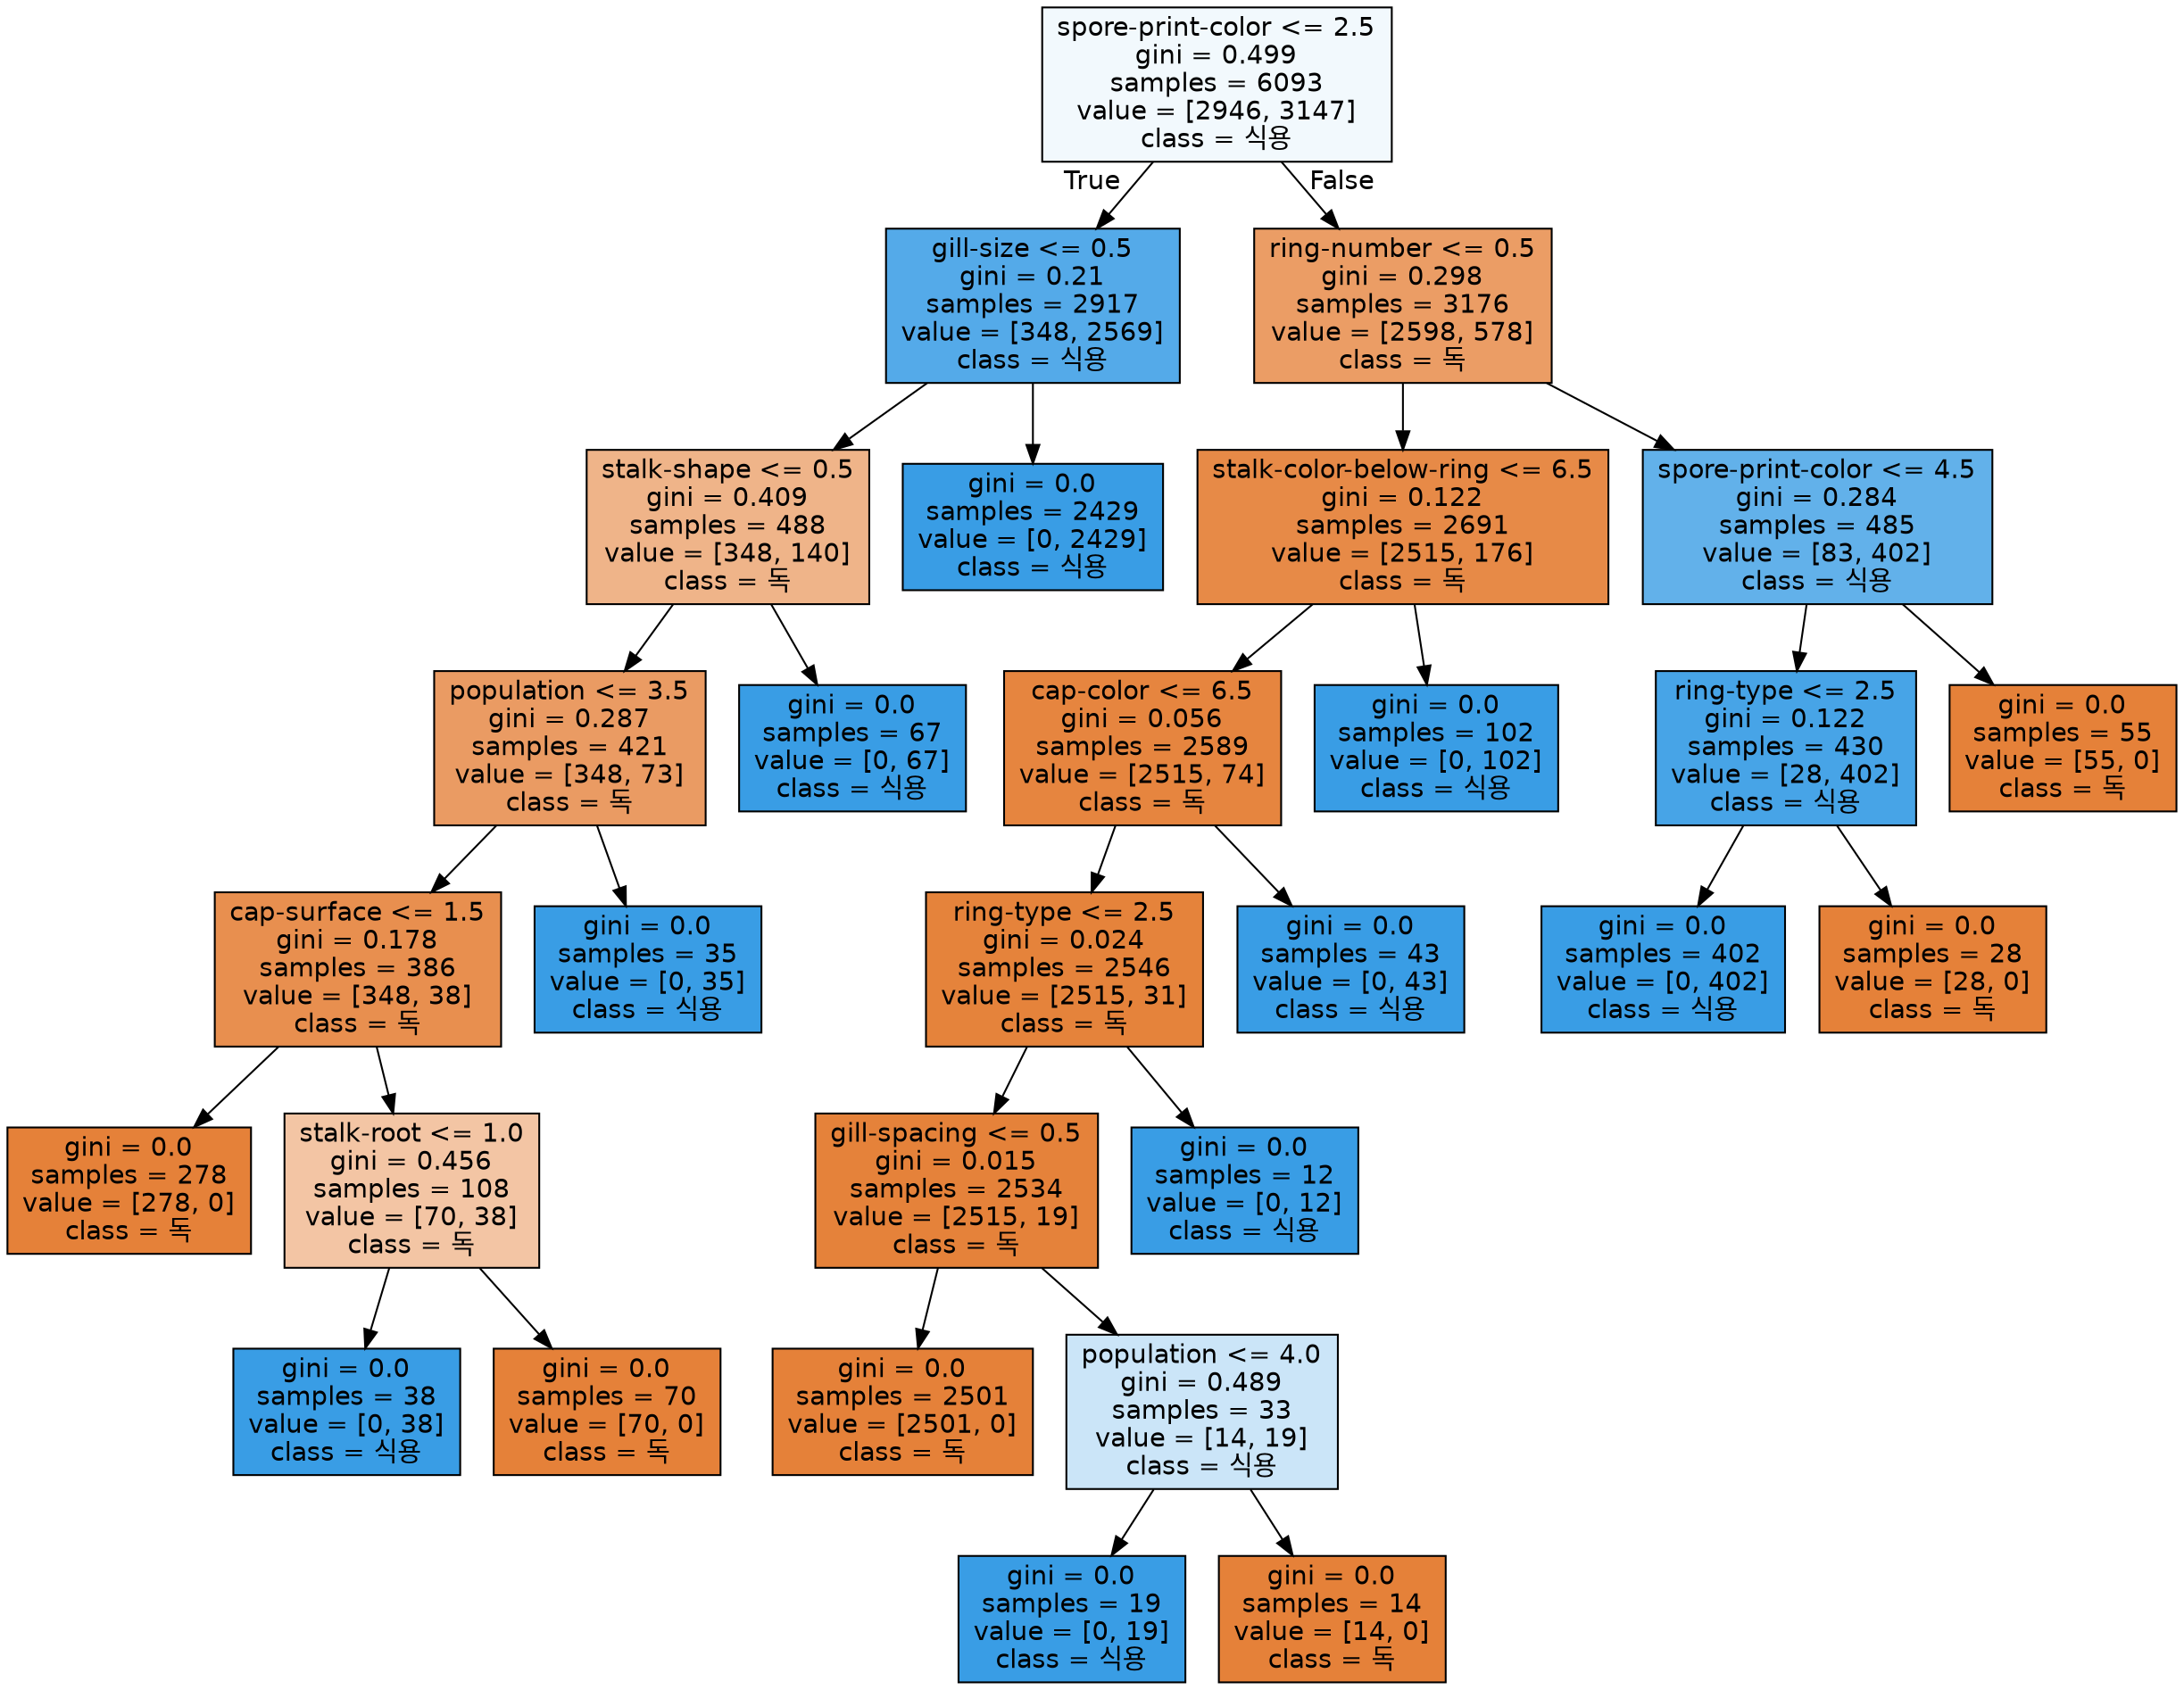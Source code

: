 digraph Tree {
node [shape=box, style="filled", color="black", fontname="helvetica"] ;
edge [fontname="helvetica"] ;
0 [label="spore-print-color <= 2.5\ngini = 0.499\nsamples = 6093\nvalue = [2946, 3147]\nclass = 식용", fillcolor="#f2f9fd"] ;
1 [label="gill-size <= 0.5\ngini = 0.21\nsamples = 2917\nvalue = [348, 2569]\nclass = 식용", fillcolor="#54aae9"] ;
0 -> 1 [labeldistance=2.5, labelangle=45, headlabel="True"] ;
2 [label="stalk-shape <= 0.5\ngini = 0.409\nsamples = 488\nvalue = [348, 140]\nclass = 독", fillcolor="#efb489"] ;
1 -> 2 ;
3 [label="population <= 3.5\ngini = 0.287\nsamples = 421\nvalue = [348, 73]\nclass = 독", fillcolor="#ea9b63"] ;
2 -> 3 ;
4 [label="cap-surface <= 1.5\ngini = 0.178\nsamples = 386\nvalue = [348, 38]\nclass = 독", fillcolor="#e88f4f"] ;
3 -> 4 ;
5 [label="gini = 0.0\nsamples = 278\nvalue = [278, 0]\nclass = 독", fillcolor="#e58139"] ;
4 -> 5 ;
6 [label="stalk-root <= 1.0\ngini = 0.456\nsamples = 108\nvalue = [70, 38]\nclass = 독", fillcolor="#f3c5a4"] ;
4 -> 6 ;
7 [label="gini = 0.0\nsamples = 38\nvalue = [0, 38]\nclass = 식용", fillcolor="#399de5"] ;
6 -> 7 ;
8 [label="gini = 0.0\nsamples = 70\nvalue = [70, 0]\nclass = 독", fillcolor="#e58139"] ;
6 -> 8 ;
9 [label="gini = 0.0\nsamples = 35\nvalue = [0, 35]\nclass = 식용", fillcolor="#399de5"] ;
3 -> 9 ;
10 [label="gini = 0.0\nsamples = 67\nvalue = [0, 67]\nclass = 식용", fillcolor="#399de5"] ;
2 -> 10 ;
11 [label="gini = 0.0\nsamples = 2429\nvalue = [0, 2429]\nclass = 식용", fillcolor="#399de5"] ;
1 -> 11 ;
12 [label="ring-number <= 0.5\ngini = 0.298\nsamples = 3176\nvalue = [2598, 578]\nclass = 독", fillcolor="#eb9d65"] ;
0 -> 12 [labeldistance=2.5, labelangle=-45, headlabel="False"] ;
13 [label="stalk-color-below-ring <= 6.5\ngini = 0.122\nsamples = 2691\nvalue = [2515, 176]\nclass = 독", fillcolor="#e78a47"] ;
12 -> 13 ;
14 [label="cap-color <= 6.5\ngini = 0.056\nsamples = 2589\nvalue = [2515, 74]\nclass = 독", fillcolor="#e6853f"] ;
13 -> 14 ;
15 [label="ring-type <= 2.5\ngini = 0.024\nsamples = 2546\nvalue = [2515, 31]\nclass = 독", fillcolor="#e5833b"] ;
14 -> 15 ;
16 [label="gill-spacing <= 0.5\ngini = 0.015\nsamples = 2534\nvalue = [2515, 19]\nclass = 독", fillcolor="#e5823a"] ;
15 -> 16 ;
17 [label="gini = 0.0\nsamples = 2501\nvalue = [2501, 0]\nclass = 독", fillcolor="#e58139"] ;
16 -> 17 ;
18 [label="population <= 4.0\ngini = 0.489\nsamples = 33\nvalue = [14, 19]\nclass = 식용", fillcolor="#cbe5f8"] ;
16 -> 18 ;
19 [label="gini = 0.0\nsamples = 19\nvalue = [0, 19]\nclass = 식용", fillcolor="#399de5"] ;
18 -> 19 ;
20 [label="gini = 0.0\nsamples = 14\nvalue = [14, 0]\nclass = 독", fillcolor="#e58139"] ;
18 -> 20 ;
21 [label="gini = 0.0\nsamples = 12\nvalue = [0, 12]\nclass = 식용", fillcolor="#399de5"] ;
15 -> 21 ;
22 [label="gini = 0.0\nsamples = 43\nvalue = [0, 43]\nclass = 식용", fillcolor="#399de5"] ;
14 -> 22 ;
23 [label="gini = 0.0\nsamples = 102\nvalue = [0, 102]\nclass = 식용", fillcolor="#399de5"] ;
13 -> 23 ;
24 [label="spore-print-color <= 4.5\ngini = 0.284\nsamples = 485\nvalue = [83, 402]\nclass = 식용", fillcolor="#62b1ea"] ;
12 -> 24 ;
25 [label="ring-type <= 2.5\ngini = 0.122\nsamples = 430\nvalue = [28, 402]\nclass = 식용", fillcolor="#47a4e7"] ;
24 -> 25 ;
26 [label="gini = 0.0\nsamples = 402\nvalue = [0, 402]\nclass = 식용", fillcolor="#399de5"] ;
25 -> 26 ;
27 [label="gini = 0.0\nsamples = 28\nvalue = [28, 0]\nclass = 독", fillcolor="#e58139"] ;
25 -> 27 ;
28 [label="gini = 0.0\nsamples = 55\nvalue = [55, 0]\nclass = 독", fillcolor="#e58139"] ;
24 -> 28 ;
}